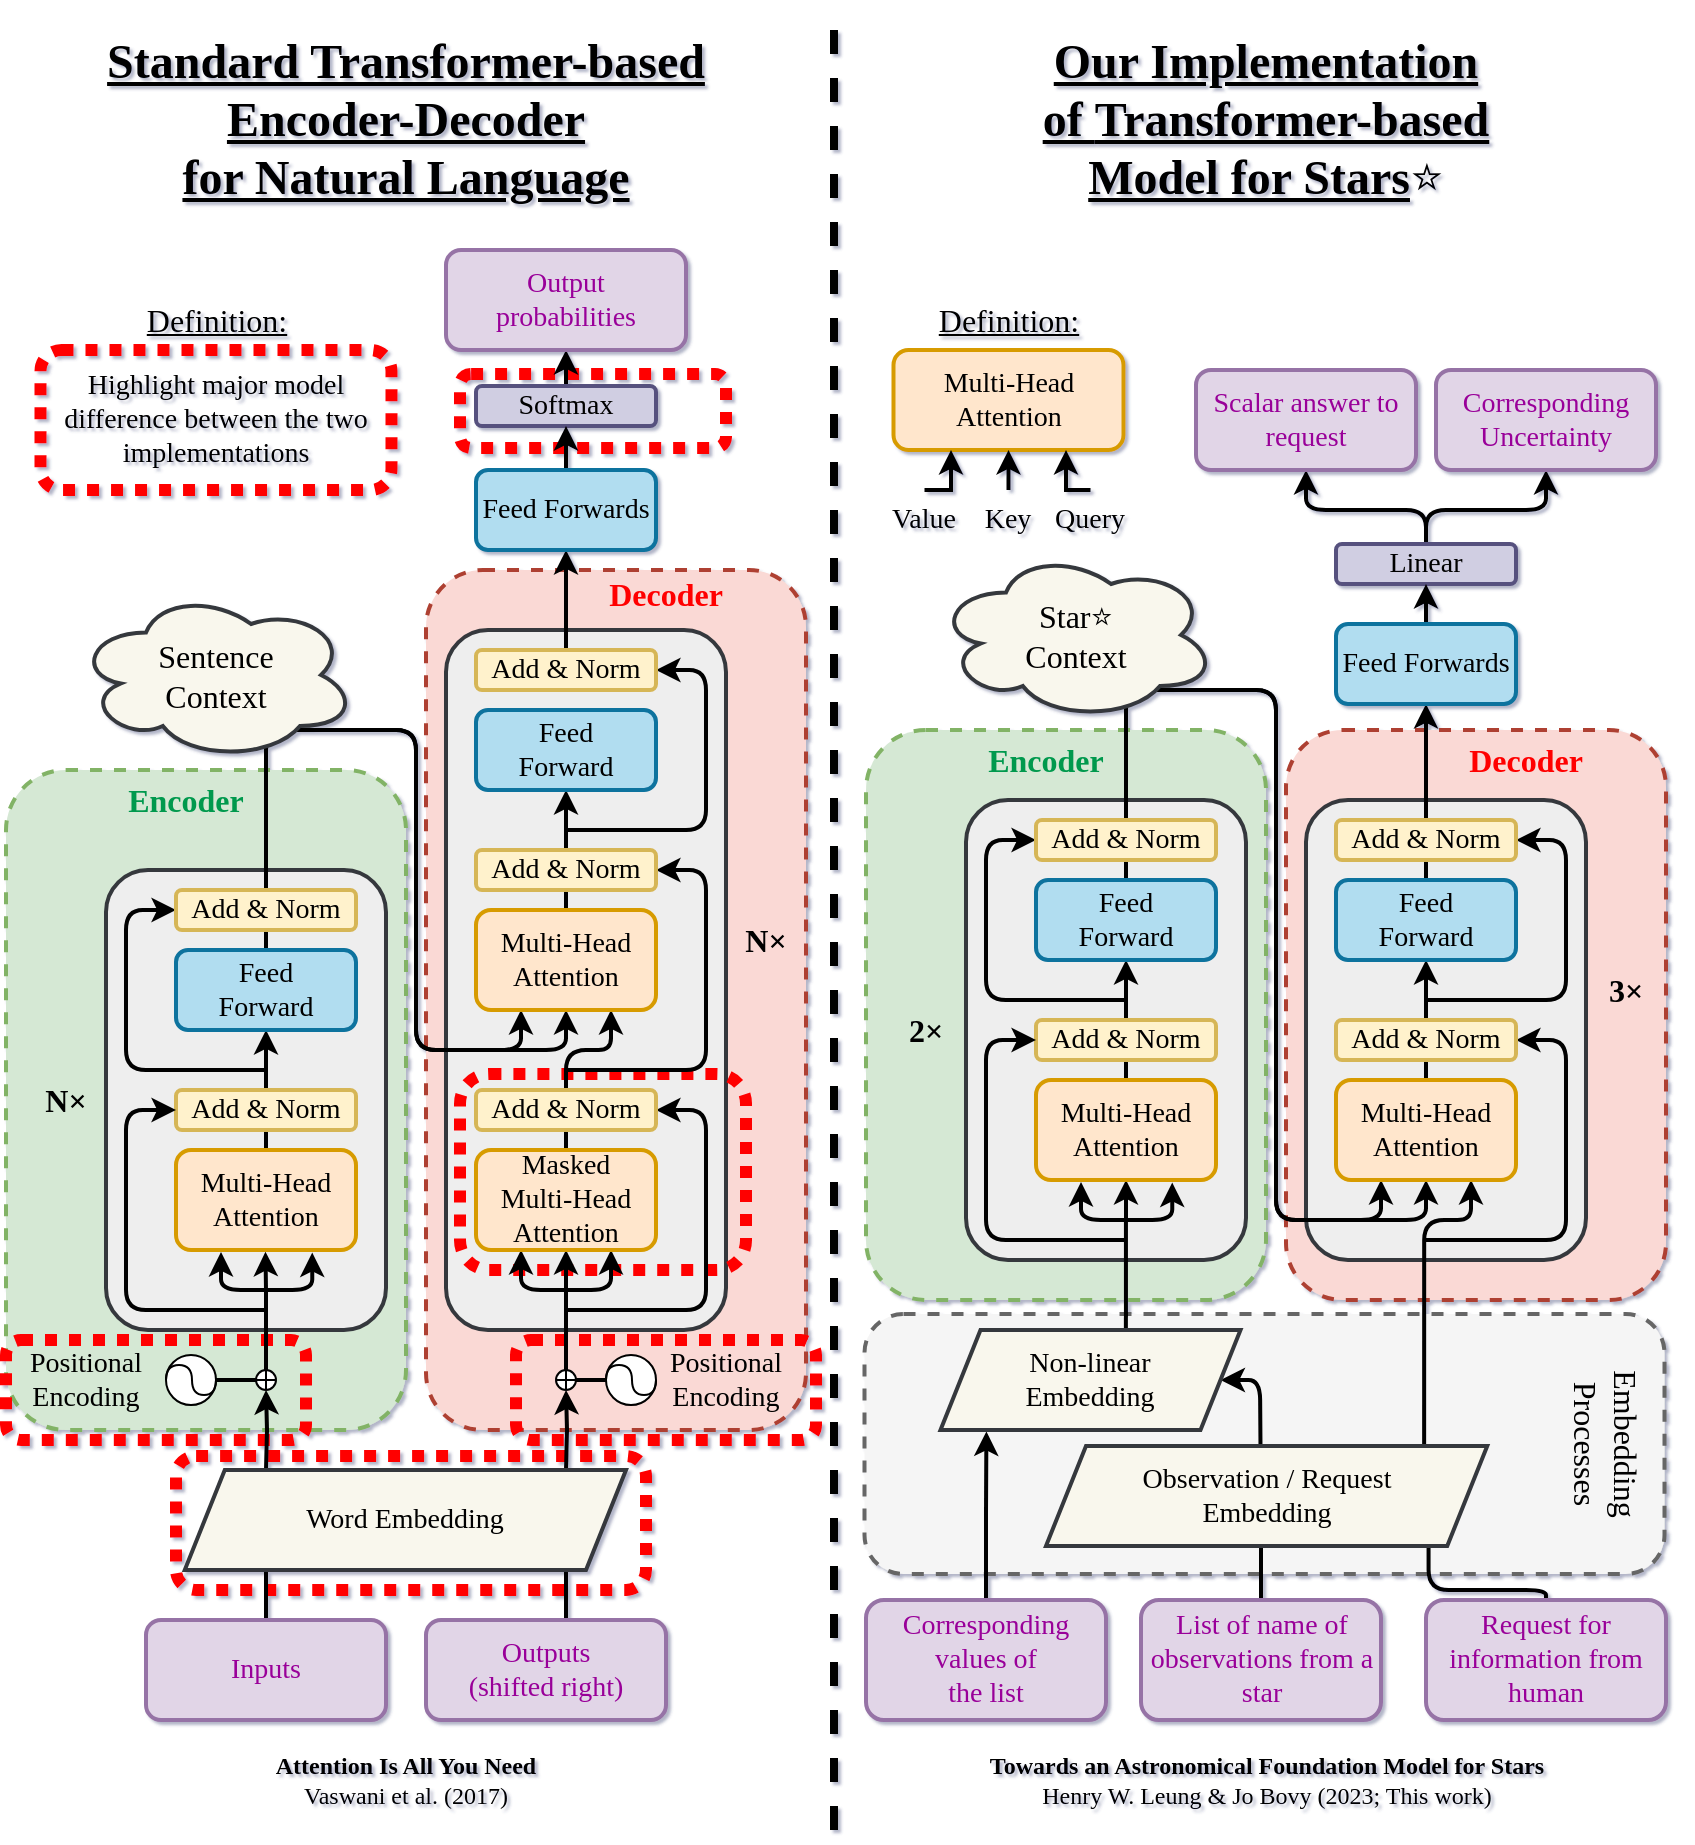 <mxfile version="21.6.6" type="device">
  <diagram name="Page-1" id="mdmDnUNN7zUBK22BMwez">
    <mxGraphModel dx="1709" dy="937" grid="1" gridSize="10" guides="1" tooltips="1" connect="1" arrows="1" fold="1" page="1" pageScale="1" pageWidth="850" pageHeight="1100" math="0" shadow="1">
      <root>
        <mxCell id="0" />
        <mxCell id="1" parent="0" />
        <mxCell id="AR6ehh2gXDxMe-jYQI8W-18" value="" style="rounded=1;whiteSpace=wrap;html=1;fillColor=#f5f5f5;strokeColor=#666666;strokeWidth=2;shadow=0;fontFamily=Comic Sans MS;dashed=1;fontColor=#333333;" parent="1" vertex="1">
          <mxGeometry x="439.25" y="662" width="400" height="130" as="geometry" />
        </mxCell>
        <mxCell id="AR6ehh2gXDxMe-jYQI8W-24" value="" style="rounded=1;whiteSpace=wrap;html=1;fillColor=none;strokeWidth=6;strokeColor=#FF0000;dashed=1;perimeterSpacing=2;dashPattern=1 1;" parent="1" vertex="1">
          <mxGeometry x="95" y="733" width="235" height="67" as="geometry" />
        </mxCell>
        <mxCell id="emGGRLrwtW1_4OUkdVJX-96" value="" style="rounded=1;whiteSpace=wrap;html=1;fillColor=#fad9d5;strokeColor=#ae4132;strokeWidth=2;shadow=0;fontFamily=Comic Sans MS;dashed=1;" parent="1" vertex="1">
          <mxGeometry x="220" y="290" width="190" height="430" as="geometry" />
        </mxCell>
        <mxCell id="AR6ehh2gXDxMe-jYQI8W-4" value="" style="rounded=1;whiteSpace=wrap;html=1;fillColor=none;strokeWidth=6;strokeColor=#FF0000;dashed=1;dashPattern=1 1;" parent="1" vertex="1">
          <mxGeometry x="265" y="675" width="150" height="50" as="geometry" />
        </mxCell>
        <mxCell id="AR6ehh2gXDxMe-jYQI8W-6" value="" style="rounded=1;whiteSpace=wrap;html=1;fillColor=none;strokeWidth=6;strokeColor=#FF0000;dashed=1;dashPattern=1 1;" parent="1" vertex="1">
          <mxGeometry x="237" y="192" width="133" height="37" as="geometry" />
        </mxCell>
        <mxCell id="emGGRLrwtW1_4OUkdVJX-97" value="&lt;font color=&quot;#ff0000&quot; size=&quot;1&quot;&gt;&lt;b style=&quot;font-size: 16px;&quot;&gt;Decoder&lt;/b&gt;&lt;/font&gt;" style="text;html=1;strokeColor=none;fillColor=none;align=center;verticalAlign=middle;whiteSpace=wrap;rounded=0;shadow=0;fontFamily=Comic Sans MS;" parent="1" vertex="1">
          <mxGeometry x="310" y="287" width="60" height="30" as="geometry" />
        </mxCell>
        <mxCell id="emGGRLrwtW1_4OUkdVJX-94" value="" style="rounded=1;whiteSpace=wrap;html=1;strokeWidth=2;fillColor=#d5e8d4;strokeColor=#82b366;shadow=0;fontFamily=Comic Sans MS;dashed=1;" parent="1" vertex="1">
          <mxGeometry x="10" y="390" width="200" height="330" as="geometry" />
        </mxCell>
        <mxCell id="emGGRLrwtW1_4OUkdVJX-1" value="" style="endArrow=none;html=1;rounded=0;strokeWidth=4;dashed=1;shadow=0;fontFamily=Comic Sans MS;" parent="1" edge="1">
          <mxGeometry width="50" height="50" relative="1" as="geometry">
            <mxPoint x="424" y="920" as="sourcePoint" />
            <mxPoint x="424" y="10" as="targetPoint" />
          </mxGeometry>
        </mxCell>
        <mxCell id="AR6ehh2gXDxMe-jYQI8W-3" value="" style="rounded=1;whiteSpace=wrap;html=1;fillColor=none;strokeWidth=6;strokeColor=#FF0000;dashed=1;perimeterSpacing=2;dashPattern=1 1;" parent="1" vertex="1">
          <mxGeometry x="10" y="675" width="150" height="50" as="geometry" />
        </mxCell>
        <mxCell id="emGGRLrwtW1_4OUkdVJX-2" value="&lt;b style=&quot;&quot;&gt;&lt;font style=&quot;font-size: 24px;&quot;&gt;&lt;u&gt;Standard Transformer-based Encoder-Decoder&lt;br&gt;for Natural Language&lt;/u&gt;&lt;br&gt;&lt;/font&gt;&lt;/b&gt;" style="text;html=1;strokeColor=none;fillColor=none;align=center;verticalAlign=middle;whiteSpace=wrap;rounded=0;shadow=0;fontFamily=Comic Sans MS;" parent="1" vertex="1">
          <mxGeometry x="50" y="20" width="320" height="90" as="geometry" />
        </mxCell>
        <mxCell id="emGGRLrwtW1_4OUkdVJX-3" value="&lt;font style=&quot;font-size: 24px;&quot;&gt;&lt;font style=&quot;font-size: 24px;&quot;&gt;&lt;u&gt;&lt;b&gt;Our Implementation of&amp;nbsp;&lt;span style=&quot;border-color: var(--border-color); font-size: 12px;&quot;&gt;&lt;span style=&quot;border-color: var(--border-color);&quot;&gt;&lt;font style=&quot;border-color: var(--border-color); font-size: 24px;&quot;&gt;Transformer-based&lt;br style=&quot;border-color: var(--border-color);&quot;&gt;&lt;/font&gt;&lt;/span&gt;&lt;/span&gt;Model for Stars&lt;/b&gt;&lt;/u&gt;&lt;font style=&quot;&quot; face=&quot;Helvetica&quot;&gt;⭐&lt;/font&gt;&lt;/font&gt;&lt;/font&gt;" style="text;html=1;strokeColor=none;fillColor=none;align=center;verticalAlign=middle;whiteSpace=wrap;rounded=0;shadow=0;fontFamily=Comic Sans MS;" parent="1" vertex="1">
          <mxGeometry x="465" y="5" width="350" height="120" as="geometry" />
        </mxCell>
        <mxCell id="emGGRLrwtW1_4OUkdVJX-6" value="" style="rounded=1;whiteSpace=wrap;html=1;fillColor=#eeeeee;strokeColor=#36393d;strokeWidth=2;shadow=0;fontFamily=Comic Sans MS;" parent="1" vertex="1">
          <mxGeometry x="230" y="320" width="140" height="350" as="geometry" />
        </mxCell>
        <mxCell id="AR6ehh2gXDxMe-jYQI8W-5" value="" style="rounded=1;whiteSpace=wrap;html=1;fillColor=none;strokeWidth=6;strokeColor=#FF0000;dashed=1;dashPattern=1 1;" parent="1" vertex="1">
          <mxGeometry x="237" y="542" width="143" height="98" as="geometry" />
        </mxCell>
        <mxCell id="emGGRLrwtW1_4OUkdVJX-7" value="" style="rounded=1;whiteSpace=wrap;html=1;fillColor=#eeeeee;strokeColor=#36393d;strokeWidth=2;shadow=0;fontFamily=Comic Sans MS;" parent="1" vertex="1">
          <mxGeometry x="60" y="440" width="140" height="230" as="geometry" />
        </mxCell>
        <mxCell id="emGGRLrwtW1_4OUkdVJX-21" style="edgeStyle=orthogonalEdgeStyle;rounded=0;orthogonalLoop=1;jettySize=auto;html=1;exitX=0.5;exitY=0;exitDx=0;exitDy=0;entryX=0.5;entryY=1;entryDx=0;entryDy=0;entryPerimeter=0;strokeWidth=2;shadow=0;fontFamily=Comic Sans MS;" parent="1" target="emGGRLrwtW1_4OUkdVJX-15" edge="1">
          <mxGeometry relative="1" as="geometry">
            <mxPoint x="140" y="740" as="sourcePoint" />
          </mxGeometry>
        </mxCell>
        <mxCell id="emGGRLrwtW1_4OUkdVJX-18" style="edgeStyle=orthogonalEdgeStyle;rounded=0;orthogonalLoop=1;jettySize=auto;html=1;exitX=0.5;exitY=0;exitDx=0;exitDy=0;entryX=0.5;entryY=1;entryDx=0;entryDy=0;entryPerimeter=0;strokeWidth=2;shadow=0;fontFamily=Comic Sans MS;" parent="1" target="emGGRLrwtW1_4OUkdVJX-16" edge="1">
          <mxGeometry relative="1" as="geometry">
            <mxPoint x="290" y="740" as="sourcePoint" />
          </mxGeometry>
        </mxCell>
        <mxCell id="emGGRLrwtW1_4OUkdVJX-14" value="" style="edgeStyle=orthogonalEdgeStyle;rounded=0;orthogonalLoop=1;jettySize=auto;html=1;strokeWidth=2;shadow=0;fontFamily=Comic Sans MS;endArrow=none;endFill=0;" parent="1" edge="1">
          <mxGeometry relative="1" as="geometry">
            <mxPoint x="140" y="820" as="sourcePoint" />
            <mxPoint x="140" y="790" as="targetPoint" />
          </mxGeometry>
        </mxCell>
        <mxCell id="emGGRLrwtW1_4OUkdVJX-13" value="" style="edgeStyle=orthogonalEdgeStyle;rounded=0;orthogonalLoop=1;jettySize=auto;html=1;strokeWidth=2;shadow=0;fontFamily=Comic Sans MS;endArrow=none;endFill=0;" parent="1" edge="1">
          <mxGeometry relative="1" as="geometry">
            <mxPoint x="290" y="820" as="sourcePoint" />
            <mxPoint x="290" y="790" as="targetPoint" />
          </mxGeometry>
        </mxCell>
        <mxCell id="emGGRLrwtW1_4OUkdVJX-53" style="edgeStyle=orthogonalEdgeStyle;rounded=0;orthogonalLoop=1;jettySize=auto;html=1;exitX=0.5;exitY=0;exitDx=0;exitDy=0;exitPerimeter=0;entryX=0.497;entryY=1.018;entryDx=0;entryDy=0;strokeWidth=2;entryPerimeter=0;shadow=0;fontFamily=Comic Sans MS;" parent="1" source="emGGRLrwtW1_4OUkdVJX-15" target="emGGRLrwtW1_4OUkdVJX-41" edge="1">
          <mxGeometry relative="1" as="geometry">
            <Array as="points">
              <mxPoint x="140" y="650" />
              <mxPoint x="140" y="650" />
            </Array>
          </mxGeometry>
        </mxCell>
        <mxCell id="emGGRLrwtW1_4OUkdVJX-15" value="" style="verticalLabelPosition=bottom;verticalAlign=top;html=1;shape=mxgraph.flowchart.summing_function;shadow=0;fontFamily=Comic Sans MS;" parent="1" vertex="1">
          <mxGeometry x="135" y="690" width="10" height="10" as="geometry" />
        </mxCell>
        <mxCell id="emGGRLrwtW1_4OUkdVJX-57" style="edgeStyle=orthogonalEdgeStyle;rounded=0;orthogonalLoop=1;jettySize=auto;html=1;exitX=0.5;exitY=0;exitDx=0;exitDy=0;exitPerimeter=0;entryX=0.5;entryY=1;entryDx=0;entryDy=0;strokeWidth=2;shadow=0;fontFamily=Comic Sans MS;" parent="1" source="emGGRLrwtW1_4OUkdVJX-16" target="emGGRLrwtW1_4OUkdVJX-42" edge="1">
          <mxGeometry relative="1" as="geometry" />
        </mxCell>
        <mxCell id="emGGRLrwtW1_4OUkdVJX-16" value="" style="verticalLabelPosition=bottom;verticalAlign=top;html=1;shape=mxgraph.flowchart.summing_function;shadow=0;fontFamily=Comic Sans MS;" parent="1" vertex="1">
          <mxGeometry x="285" y="690" width="10" height="10" as="geometry" />
        </mxCell>
        <mxCell id="emGGRLrwtW1_4OUkdVJX-37" style="edgeStyle=orthogonalEdgeStyle;rounded=0;orthogonalLoop=1;jettySize=auto;html=1;exitX=1;exitY=0.5;exitDx=0;exitDy=0;entryX=0;entryY=0.5;entryDx=0;entryDy=0;entryPerimeter=0;endArrow=none;endFill=0;strokeWidth=2;shadow=0;fontFamily=Comic Sans MS;" parent="1" source="emGGRLrwtW1_4OUkdVJX-30" target="emGGRLrwtW1_4OUkdVJX-15" edge="1">
          <mxGeometry relative="1" as="geometry" />
        </mxCell>
        <mxCell id="emGGRLrwtW1_4OUkdVJX-30" value="" style="ellipse;whiteSpace=wrap;html=1;aspect=fixed;rotation=0;shadow=0;fontFamily=Comic Sans MS;" parent="1" vertex="1">
          <mxGeometry x="90" y="682.5" width="25" height="25" as="geometry" />
        </mxCell>
        <mxCell id="emGGRLrwtW1_4OUkdVJX-33" style="edgeStyle=orthogonalEdgeStyle;rounded=0;orthogonalLoop=1;jettySize=auto;html=1;exitX=0;exitY=0.5;exitDx=0;exitDy=0;entryX=1;entryY=0.5;entryDx=0;entryDy=0;endArrow=none;endFill=0;curved=1;shadow=0;fontFamily=Comic Sans MS;" parent="1" source="emGGRLrwtW1_4OUkdVJX-30" target="emGGRLrwtW1_4OUkdVJX-30" edge="1">
          <mxGeometry relative="1" as="geometry">
            <Array as="points">
              <mxPoint x="90" y="687.5" />
              <mxPoint x="103" y="687.5" />
              <mxPoint x="103" y="702.5" />
              <mxPoint x="115" y="702.5" />
            </Array>
          </mxGeometry>
        </mxCell>
        <mxCell id="emGGRLrwtW1_4OUkdVJX-38" style="edgeStyle=orthogonalEdgeStyle;rounded=0;orthogonalLoop=1;jettySize=auto;html=1;exitX=0;exitY=0.5;exitDx=0;exitDy=0;entryX=1;entryY=0.5;entryDx=0;entryDy=0;entryPerimeter=0;endArrow=none;endFill=0;shadow=0;fontFamily=Comic Sans MS;strokeWidth=2;" parent="1" source="emGGRLrwtW1_4OUkdVJX-35" target="emGGRLrwtW1_4OUkdVJX-16" edge="1">
          <mxGeometry relative="1" as="geometry" />
        </mxCell>
        <mxCell id="emGGRLrwtW1_4OUkdVJX-35" value="" style="ellipse;whiteSpace=wrap;html=1;aspect=fixed;rotation=0;shadow=0;fontFamily=Comic Sans MS;" parent="1" vertex="1">
          <mxGeometry x="310" y="682.5" width="25" height="25" as="geometry" />
        </mxCell>
        <mxCell id="emGGRLrwtW1_4OUkdVJX-36" style="edgeStyle=orthogonalEdgeStyle;rounded=0;orthogonalLoop=1;jettySize=auto;html=1;exitX=0;exitY=0.5;exitDx=0;exitDy=0;entryX=1;entryY=0.5;entryDx=0;entryDy=0;endArrow=none;endFill=0;curved=1;shadow=0;fontFamily=Comic Sans MS;" parent="1" source="emGGRLrwtW1_4OUkdVJX-35" target="emGGRLrwtW1_4OUkdVJX-35" edge="1">
          <mxGeometry relative="1" as="geometry">
            <Array as="points">
              <mxPoint x="310" y="687.5" />
              <mxPoint x="323" y="687.5" />
              <mxPoint x="323" y="702.5" />
              <mxPoint x="335" y="702.5" />
            </Array>
          </mxGeometry>
        </mxCell>
        <mxCell id="emGGRLrwtW1_4OUkdVJX-39" value="&lt;font style=&quot;font-size: 14px;&quot;&gt;Positional&lt;br&gt;Encoding&lt;br&gt;&lt;/font&gt;" style="text;html=1;strokeColor=none;fillColor=none;align=center;verticalAlign=middle;whiteSpace=wrap;rounded=0;shadow=0;fontFamily=Comic Sans MS;" parent="1" vertex="1">
          <mxGeometry x="20" y="680" width="60" height="30" as="geometry" />
        </mxCell>
        <mxCell id="emGGRLrwtW1_4OUkdVJX-40" value="&lt;font style=&quot;font-size: 14px;&quot;&gt;Positional&lt;br&gt;Encoding&lt;br&gt;&lt;/font&gt;" style="text;html=1;strokeColor=none;fillColor=none;align=center;verticalAlign=middle;whiteSpace=wrap;rounded=0;shadow=0;fontFamily=Comic Sans MS;" parent="1" vertex="1">
          <mxGeometry x="340" y="680" width="60" height="30" as="geometry" />
        </mxCell>
        <mxCell id="emGGRLrwtW1_4OUkdVJX-55" style="edgeStyle=orthogonalEdgeStyle;rounded=0;orthogonalLoop=1;jettySize=auto;html=1;exitX=0.5;exitY=0;exitDx=0;exitDy=0;entryX=0.5;entryY=1;entryDx=0;entryDy=0;strokeWidth=2;shadow=0;fontFamily=Comic Sans MS;" parent="1" source="emGGRLrwtW1_4OUkdVJX-41" target="emGGRLrwtW1_4OUkdVJX-46" edge="1">
          <mxGeometry relative="1" as="geometry" />
        </mxCell>
        <mxCell id="emGGRLrwtW1_4OUkdVJX-73" style="edgeStyle=elbowEdgeStyle;rounded=1;orthogonalLoop=1;jettySize=auto;html=1;exitX=0.25;exitY=1;exitDx=0;exitDy=0;elbow=vertical;entryX=0.25;entryY=1.02;entryDx=0;entryDy=0;strokeWidth=2;entryPerimeter=0;shadow=0;fontFamily=Comic Sans MS;" parent="1" target="emGGRLrwtW1_4OUkdVJX-41" edge="1">
          <mxGeometry relative="1" as="geometry">
            <mxPoint x="140" y="650" as="sourcePoint" />
            <Array as="points">
              <mxPoint x="130" y="650" />
            </Array>
          </mxGeometry>
        </mxCell>
        <mxCell id="emGGRLrwtW1_4OUkdVJX-41" value="&lt;font style=&quot;font-size: 14px;&quot;&gt;Multi-Head&lt;br&gt;Attention&lt;/font&gt;" style="rounded=1;whiteSpace=wrap;html=1;fillColor=#ffe6cc;strokeColor=#d79b00;strokeWidth=2;shadow=0;fontFamily=Comic Sans MS;" parent="1" vertex="1">
          <mxGeometry x="95" y="580" width="90" height="50" as="geometry" />
        </mxCell>
        <mxCell id="emGGRLrwtW1_4OUkdVJX-59" style="edgeStyle=orthogonalEdgeStyle;rounded=1;orthogonalLoop=1;jettySize=auto;html=1;exitX=0.5;exitY=0;exitDx=0;exitDy=0;entryX=0.75;entryY=1;entryDx=0;entryDy=0;strokeWidth=2;shadow=0;fontFamily=Comic Sans MS;" parent="1" source="emGGRLrwtW1_4OUkdVJX-42" target="emGGRLrwtW1_4OUkdVJX-48" edge="1">
          <mxGeometry relative="1" as="geometry">
            <Array as="points">
              <mxPoint x="290" y="530" />
              <mxPoint x="313" y="530" />
            </Array>
          </mxGeometry>
        </mxCell>
        <mxCell id="emGGRLrwtW1_4OUkdVJX-80" style="edgeStyle=elbowEdgeStyle;rounded=1;orthogonalLoop=1;jettySize=auto;html=1;exitX=0.75;exitY=1;exitDx=0;exitDy=0;elbow=vertical;strokeWidth=2;entryX=0.75;entryY=1;entryDx=0;entryDy=0;shadow=0;fontFamily=Comic Sans MS;" parent="1" target="emGGRLrwtW1_4OUkdVJX-42" edge="1">
          <mxGeometry relative="1" as="geometry">
            <mxPoint x="290" y="650" as="sourcePoint" />
            <Array as="points">
              <mxPoint x="300" y="650" />
            </Array>
          </mxGeometry>
        </mxCell>
        <mxCell id="emGGRLrwtW1_4OUkdVJX-81" style="edgeStyle=elbowEdgeStyle;rounded=1;orthogonalLoop=1;jettySize=auto;html=1;exitX=0.25;exitY=1;exitDx=0;exitDy=0;elbow=vertical;entryX=0.25;entryY=1;entryDx=0;entryDy=0;strokeWidth=2;shadow=0;fontFamily=Comic Sans MS;" parent="1" target="emGGRLrwtW1_4OUkdVJX-42" edge="1">
          <mxGeometry relative="1" as="geometry">
            <mxPoint x="290" y="650" as="sourcePoint" />
            <Array as="points">
              <mxPoint x="280" y="650" />
            </Array>
          </mxGeometry>
        </mxCell>
        <mxCell id="emGGRLrwtW1_4OUkdVJX-42" value="&lt;font style=&quot;font-size: 14px;&quot;&gt;Masked&lt;br&gt;Multi-Head&lt;br&gt;Attention&lt;/font&gt;" style="rounded=1;whiteSpace=wrap;html=1;fillColor=#ffe6cc;strokeColor=#d79b00;strokeWidth=2;shadow=0;fontFamily=Comic Sans MS;" parent="1" vertex="1">
          <mxGeometry x="245" y="580" width="90" height="50" as="geometry" />
        </mxCell>
        <mxCell id="emGGRLrwtW1_4OUkdVJX-43" value="&lt;font style=&quot;font-size: 14px;&quot;&gt;Add &amp;amp; Norm&lt;/font&gt;" style="rounded=1;whiteSpace=wrap;html=1;fillColor=#fff2cc;strokeColor=#d6b656;strokeWidth=2;shadow=0;fontFamily=Comic Sans MS;" parent="1" vertex="1">
          <mxGeometry x="95" y="550" width="90" height="20" as="geometry" />
        </mxCell>
        <mxCell id="emGGRLrwtW1_4OUkdVJX-82" style="edgeStyle=elbowEdgeStyle;rounded=1;orthogonalLoop=1;jettySize=auto;html=1;exitX=1;exitY=0.5;exitDx=0;exitDy=0;strokeWidth=2;entryX=1;entryY=0.5;entryDx=0;entryDy=0;shadow=0;fontFamily=Comic Sans MS;" parent="1" target="emGGRLrwtW1_4OUkdVJX-44" edge="1">
          <mxGeometry relative="1" as="geometry">
            <mxPoint x="290" y="660" as="sourcePoint" />
            <Array as="points">
              <mxPoint x="360" y="610" />
            </Array>
          </mxGeometry>
        </mxCell>
        <mxCell id="emGGRLrwtW1_4OUkdVJX-44" value="&lt;font style=&quot;font-size: 14px;&quot;&gt;Add &amp;amp; Norm&lt;/font&gt;" style="rounded=1;whiteSpace=wrap;html=1;fillColor=#fff2cc;strokeColor=#d6b656;strokeWidth=2;shadow=0;fontFamily=Comic Sans MS;" parent="1" vertex="1">
          <mxGeometry x="245" y="550" width="90" height="20" as="geometry" />
        </mxCell>
        <mxCell id="emGGRLrwtW1_4OUkdVJX-63" style="edgeStyle=orthogonalEdgeStyle;rounded=1;orthogonalLoop=1;jettySize=auto;html=1;exitX=0.5;exitY=0;exitDx=0;exitDy=0;entryX=0.25;entryY=1;entryDx=0;entryDy=0;strokeWidth=2;shadow=0;fontFamily=Comic Sans MS;" parent="1" source="emGGRLrwtW1_4OUkdVJX-46" target="emGGRLrwtW1_4OUkdVJX-48" edge="1">
          <mxGeometry relative="1" as="geometry">
            <Array as="points">
              <mxPoint x="140" y="370" />
              <mxPoint x="215" y="370" />
              <mxPoint x="215" y="530" />
              <mxPoint x="267" y="530" />
            </Array>
          </mxGeometry>
        </mxCell>
        <mxCell id="emGGRLrwtW1_4OUkdVJX-64" style="edgeStyle=orthogonalEdgeStyle;rounded=1;orthogonalLoop=1;jettySize=auto;html=1;exitX=0.5;exitY=0;exitDx=0;exitDy=0;entryX=0.5;entryY=1;entryDx=0;entryDy=0;strokeWidth=2;shadow=0;fontFamily=Comic Sans MS;" parent="1" source="emGGRLrwtW1_4OUkdVJX-46" target="emGGRLrwtW1_4OUkdVJX-48" edge="1">
          <mxGeometry relative="1" as="geometry">
            <Array as="points">
              <mxPoint x="140" y="370" />
              <mxPoint x="215" y="370" />
              <mxPoint x="215" y="530" />
              <mxPoint x="290" y="530" />
            </Array>
          </mxGeometry>
        </mxCell>
        <mxCell id="emGGRLrwtW1_4OUkdVJX-46" value="&lt;font style=&quot;font-size: 14px;&quot;&gt;Feed &lt;br&gt;Forward&lt;/font&gt;" style="rounded=1;whiteSpace=wrap;html=1;fillColor=#b1ddf0;strokeColor=#10739e;strokeWidth=2;shadow=0;fontFamily=Comic Sans MS;" parent="1" vertex="1">
          <mxGeometry x="95" y="480" width="90" height="40" as="geometry" />
        </mxCell>
        <mxCell id="emGGRLrwtW1_4OUkdVJX-66" style="edgeStyle=orthogonalEdgeStyle;rounded=1;orthogonalLoop=1;jettySize=auto;html=1;exitX=0;exitY=0.5;exitDx=0;exitDy=0;strokeWidth=2;entryX=0;entryY=0.5;entryDx=0;entryDy=0;shadow=0;fontFamily=Comic Sans MS;" parent="1" target="emGGRLrwtW1_4OUkdVJX-47" edge="1">
          <mxGeometry relative="1" as="geometry">
            <mxPoint x="140" y="540" as="sourcePoint" />
            <Array as="points">
              <mxPoint x="70" y="540" />
              <mxPoint x="70" y="460" />
            </Array>
          </mxGeometry>
        </mxCell>
        <mxCell id="emGGRLrwtW1_4OUkdVJX-47" value="&lt;font style=&quot;font-size: 14px;&quot;&gt;Add &amp;amp; Norm&lt;/font&gt;" style="rounded=1;whiteSpace=wrap;html=1;fillColor=#fff2cc;strokeColor=#d6b656;strokeWidth=2;shadow=0;fontFamily=Comic Sans MS;" parent="1" vertex="1">
          <mxGeometry x="95" y="450" width="90" height="20" as="geometry" />
        </mxCell>
        <mxCell id="emGGRLrwtW1_4OUkdVJX-84" style="edgeStyle=orthogonalEdgeStyle;rounded=0;orthogonalLoop=1;jettySize=auto;html=1;exitX=0.5;exitY=0;exitDx=0;exitDy=0;entryX=0.5;entryY=1;entryDx=0;entryDy=0;strokeWidth=2;shadow=0;fontFamily=Comic Sans MS;" parent="1" source="emGGRLrwtW1_4OUkdVJX-48" target="emGGRLrwtW1_4OUkdVJX-76" edge="1">
          <mxGeometry relative="1" as="geometry" />
        </mxCell>
        <mxCell id="emGGRLrwtW1_4OUkdVJX-48" value="&lt;font style=&quot;font-size: 14px;&quot;&gt;Multi-Head&lt;br&gt;Attention&lt;/font&gt;" style="rounded=1;whiteSpace=wrap;html=1;fillColor=#ffe6cc;strokeColor=#d79b00;strokeWidth=2;shadow=0;fontFamily=Comic Sans MS;" parent="1" vertex="1">
          <mxGeometry x="245" y="460" width="90" height="50" as="geometry" />
        </mxCell>
        <mxCell id="emGGRLrwtW1_4OUkdVJX-83" style="edgeStyle=elbowEdgeStyle;rounded=1;orthogonalLoop=1;jettySize=auto;html=1;exitX=1;exitY=0.5;exitDx=0;exitDy=0;entryX=1;entryY=0.5;entryDx=0;entryDy=0;strokeWidth=2;shadow=0;fontFamily=Comic Sans MS;" parent="1" target="emGGRLrwtW1_4OUkdVJX-49" edge="1">
          <mxGeometry relative="1" as="geometry">
            <mxPoint x="290" y="540" as="sourcePoint" />
            <Array as="points">
              <mxPoint x="360" y="490" />
            </Array>
          </mxGeometry>
        </mxCell>
        <mxCell id="emGGRLrwtW1_4OUkdVJX-49" value="&lt;font style=&quot;font-size: 14px;&quot;&gt;Add &amp;amp; Norm&lt;/font&gt;" style="rounded=1;whiteSpace=wrap;html=1;fillColor=#fff2cc;strokeColor=#d6b656;strokeWidth=2;shadow=0;fontFamily=Comic Sans MS;" parent="1" vertex="1">
          <mxGeometry x="245" y="430" width="90" height="20" as="geometry" />
        </mxCell>
        <mxCell id="emGGRLrwtW1_4OUkdVJX-56" value="" style="endArrow=classic;html=1;rounded=1;entryX=0;entryY=0.5;entryDx=0;entryDy=0;strokeWidth=2;shadow=0;edgeStyle=orthogonalEdgeStyle;jumpStyle=none;fontFamily=Comic Sans MS;" parent="1" target="emGGRLrwtW1_4OUkdVJX-43" edge="1">
          <mxGeometry width="50" height="50" relative="1" as="geometry">
            <mxPoint x="140" y="660" as="sourcePoint" />
            <mxPoint x="270" y="580" as="targetPoint" />
            <Array as="points">
              <mxPoint x="70" y="660" />
              <mxPoint x="70" y="560" />
            </Array>
          </mxGeometry>
        </mxCell>
        <mxCell id="emGGRLrwtW1_4OUkdVJX-60" value="&lt;font style=&quot;font-size: 14px;&quot;&gt;Multi-Head&lt;br&gt;Attention&lt;/font&gt;" style="rounded=1;whiteSpace=wrap;html=1;fillColor=#ffe6cc;strokeColor=#d79b00;strokeWidth=2;shadow=0;fontFamily=Comic Sans MS;" parent="1" vertex="1">
          <mxGeometry x="453.75" y="180" width="115" height="50" as="geometry" />
        </mxCell>
        <mxCell id="emGGRLrwtW1_4OUkdVJX-62" value="&lt;u&gt;&lt;font style=&quot;font-size: 16px;&quot;&gt;Definition:&lt;/font&gt;&lt;/u&gt;" style="text;html=1;strokeColor=none;fillColor=none;align=center;verticalAlign=middle;whiteSpace=wrap;rounded=0;shadow=0;fontFamily=Comic Sans MS;" parent="1" vertex="1">
          <mxGeometry x="435" y="150" width="152.5" height="30" as="geometry" />
        </mxCell>
        <mxCell id="emGGRLrwtW1_4OUkdVJX-72" style="edgeStyle=elbowEdgeStyle;rounded=1;orthogonalLoop=1;jettySize=auto;html=1;exitX=0.75;exitY=1;exitDx=0;exitDy=0;elbow=vertical;strokeWidth=2;entryX=0.757;entryY=1.026;entryDx=0;entryDy=0;entryPerimeter=0;shadow=0;fontFamily=Comic Sans MS;" parent="1" target="emGGRLrwtW1_4OUkdVJX-41" edge="1">
          <mxGeometry relative="1" as="geometry">
            <mxPoint x="163" y="630" as="targetPoint" />
            <mxPoint x="140" y="650" as="sourcePoint" />
            <Array as="points">
              <mxPoint x="150" y="650" />
            </Array>
          </mxGeometry>
        </mxCell>
        <mxCell id="emGGRLrwtW1_4OUkdVJX-74" value="&lt;font style=&quot;&quot;&gt;&lt;b style=&quot;&quot;&gt;&lt;font style=&quot;font-size: 16px;&quot;&gt;N×&lt;/font&gt;&lt;/b&gt;&lt;br&gt;&lt;/font&gt;" style="text;html=1;strokeColor=none;fillColor=none;align=center;verticalAlign=middle;whiteSpace=wrap;rounded=0;shadow=0;fontFamily=Comic Sans MS;" parent="1" vertex="1">
          <mxGeometry x="10" y="540" width="60" height="30" as="geometry" />
        </mxCell>
        <mxCell id="emGGRLrwtW1_4OUkdVJX-75" value="&lt;font style=&quot;&quot;&gt;&lt;b style=&quot;&quot;&gt;&lt;font style=&quot;font-size: 16px;&quot;&gt;N×&lt;/font&gt;&lt;/b&gt;&lt;br&gt;&lt;/font&gt;" style="text;html=1;strokeColor=none;fillColor=none;align=center;verticalAlign=middle;whiteSpace=wrap;rounded=0;shadow=0;fontFamily=Comic Sans MS;" parent="1" vertex="1">
          <mxGeometry x="360" y="460" width="60" height="30" as="geometry" />
        </mxCell>
        <mxCell id="emGGRLrwtW1_4OUkdVJX-76" value="&lt;font style=&quot;font-size: 14px;&quot;&gt;Feed &lt;br&gt;Forward&lt;/font&gt;" style="rounded=1;whiteSpace=wrap;html=1;fillColor=#b1ddf0;strokeColor=#10739e;strokeWidth=2;shadow=0;fontFamily=Comic Sans MS;" parent="1" vertex="1">
          <mxGeometry x="245" y="360" width="90" height="40" as="geometry" />
        </mxCell>
        <mxCell id="emGGRLrwtW1_4OUkdVJX-85" style="edgeStyle=elbowEdgeStyle;rounded=1;orthogonalLoop=1;jettySize=auto;html=1;strokeWidth=2;entryX=1;entryY=0.5;entryDx=0;entryDy=0;shadow=0;fontFamily=Comic Sans MS;" parent="1" target="emGGRLrwtW1_4OUkdVJX-77" edge="1">
          <mxGeometry relative="1" as="geometry">
            <mxPoint x="290" y="420" as="sourcePoint" />
            <Array as="points">
              <mxPoint x="360" y="380" />
              <mxPoint x="350" y="390" />
            </Array>
          </mxGeometry>
        </mxCell>
        <mxCell id="AR6ehh2gXDxMe-jYQI8W-11" value="" style="edgeStyle=orthogonalEdgeStyle;rounded=0;orthogonalLoop=1;jettySize=auto;html=1;strokeWidth=2;" parent="1" source="emGGRLrwtW1_4OUkdVJX-77" target="AR6ehh2gXDxMe-jYQI8W-10" edge="1">
          <mxGeometry relative="1" as="geometry" />
        </mxCell>
        <mxCell id="emGGRLrwtW1_4OUkdVJX-77" value="&lt;font style=&quot;font-size: 14px;&quot;&gt;Add &amp;amp; Norm&lt;/font&gt;" style="rounded=1;whiteSpace=wrap;html=1;fillColor=#fff2cc;strokeColor=#d6b656;strokeWidth=2;shadow=0;fontFamily=Comic Sans MS;" parent="1" vertex="1">
          <mxGeometry x="245" y="330" width="90" height="20" as="geometry" />
        </mxCell>
        <mxCell id="emGGRLrwtW1_4OUkdVJX-93" style="edgeStyle=orthogonalEdgeStyle;rounded=0;orthogonalLoop=1;jettySize=auto;html=1;exitX=0.5;exitY=0;exitDx=0;exitDy=0;entryX=0.5;entryY=1;entryDx=0;entryDy=0;strokeWidth=2;shadow=0;fontFamily=Comic Sans MS;" parent="1" source="emGGRLrwtW1_4OUkdVJX-87" edge="1">
          <mxGeometry relative="1" as="geometry">
            <mxPoint x="290" y="180" as="targetPoint" />
          </mxGeometry>
        </mxCell>
        <mxCell id="emGGRLrwtW1_4OUkdVJX-87" value="&lt;font style=&quot;font-size: 14px;&quot;&gt;Softmax&lt;/font&gt;" style="rounded=1;whiteSpace=wrap;html=1;fillColor=#d0cee2;strokeColor=#56517e;strokeWidth=2;shadow=0;fontFamily=Comic Sans MS;" parent="1" vertex="1">
          <mxGeometry x="245" y="198" width="90" height="20" as="geometry" />
        </mxCell>
        <mxCell id="emGGRLrwtW1_4OUkdVJX-95" value="&lt;font color=&quot;#00994d&quot; size=&quot;1&quot;&gt;&lt;b style=&quot;font-size: 16px;&quot;&gt;Encoder&lt;/b&gt;&lt;/font&gt;" style="text;html=1;strokeColor=none;fillColor=none;align=center;verticalAlign=middle;whiteSpace=wrap;rounded=0;shadow=0;fontFamily=Comic Sans MS;" parent="1" vertex="1">
          <mxGeometry x="70" y="390" width="60" height="30" as="geometry" />
        </mxCell>
        <mxCell id="emGGRLrwtW1_4OUkdVJX-98" value="" style="rounded=1;whiteSpace=wrap;html=1;fillColor=#fad9d5;strokeColor=#ae4132;strokeWidth=2;shadow=0;fontFamily=Comic Sans MS;dashed=1;" parent="1" vertex="1">
          <mxGeometry x="650" y="370" width="190" height="285" as="geometry" />
        </mxCell>
        <mxCell id="emGGRLrwtW1_4OUkdVJX-99" value="&lt;font color=&quot;#ff0000&quot; size=&quot;1&quot;&gt;&lt;b style=&quot;font-size: 16px;&quot;&gt;Decoder&lt;/b&gt;&lt;/font&gt;" style="text;html=1;strokeColor=none;fillColor=none;align=center;verticalAlign=middle;whiteSpace=wrap;rounded=0;shadow=0;fontFamily=Comic Sans MS;" parent="1" vertex="1">
          <mxGeometry x="740" y="370" width="60" height="30" as="geometry" />
        </mxCell>
        <mxCell id="emGGRLrwtW1_4OUkdVJX-100" value="" style="rounded=1;whiteSpace=wrap;html=1;fillColor=#d5e8d4;strokeColor=#82b366;strokeWidth=2;shadow=0;fontFamily=Comic Sans MS;dashed=1;" parent="1" vertex="1">
          <mxGeometry x="440" y="370" width="200" height="285" as="geometry" />
        </mxCell>
        <mxCell id="emGGRLrwtW1_4OUkdVJX-101" value="" style="rounded=1;whiteSpace=wrap;html=1;fillColor=#eeeeee;strokeColor=#36393d;strokeWidth=2;shadow=0;fontFamily=Comic Sans MS;" parent="1" vertex="1">
          <mxGeometry x="660" y="405" width="140" height="230" as="geometry" />
        </mxCell>
        <mxCell id="emGGRLrwtW1_4OUkdVJX-102" value="" style="rounded=1;whiteSpace=wrap;html=1;fillColor=#eeeeee;strokeColor=#36393d;strokeWidth=2;shadow=0;fontFamily=Comic Sans MS;" parent="1" vertex="1">
          <mxGeometry x="490" y="405" width="140" height="230" as="geometry" />
        </mxCell>
        <mxCell id="emGGRLrwtW1_4OUkdVJX-123" style="edgeStyle=orthogonalEdgeStyle;rounded=0;orthogonalLoop=1;jettySize=auto;html=1;exitX=0.5;exitY=0;exitDx=0;exitDy=0;entryX=0.5;entryY=1;entryDx=0;entryDy=0;strokeWidth=2;shadow=0;fontFamily=Comic Sans MS;" parent="1" source="emGGRLrwtW1_4OUkdVJX-125" target="emGGRLrwtW1_4OUkdVJX-135" edge="1">
          <mxGeometry relative="1" as="geometry" />
        </mxCell>
        <mxCell id="emGGRLrwtW1_4OUkdVJX-124" style="edgeStyle=elbowEdgeStyle;rounded=1;orthogonalLoop=1;jettySize=auto;html=1;exitX=0.25;exitY=1;exitDx=0;exitDy=0;elbow=vertical;entryX=0.25;entryY=1.02;entryDx=0;entryDy=0;strokeWidth=2;entryPerimeter=0;shadow=0;fontFamily=Comic Sans MS;" parent="1" target="emGGRLrwtW1_4OUkdVJX-125" edge="1">
          <mxGeometry relative="1" as="geometry">
            <mxPoint x="570" y="615" as="sourcePoint" />
            <Array as="points">
              <mxPoint x="560" y="615" />
            </Array>
          </mxGeometry>
        </mxCell>
        <mxCell id="AR6ehh2gXDxMe-jYQI8W-23" style="edgeStyle=orthogonalEdgeStyle;rounded=0;orthogonalLoop=1;jettySize=auto;html=1;exitX=0.618;exitY=-0.019;exitDx=0;exitDy=0;entryX=0.5;entryY=1;entryDx=0;entryDy=0;strokeWidth=2;exitPerimeter=0;" parent="1" source="iJdwoECjG4qIQXeY6DNX-10" target="emGGRLrwtW1_4OUkdVJX-125" edge="1">
          <mxGeometry relative="1" as="geometry" />
        </mxCell>
        <mxCell id="emGGRLrwtW1_4OUkdVJX-125" value="&lt;font style=&quot;font-size: 14px;&quot;&gt;Multi-Head&lt;br&gt;Attention&lt;/font&gt;" style="rounded=1;whiteSpace=wrap;html=1;fillColor=#ffe6cc;strokeColor=#d79b00;strokeWidth=2;shadow=0;fontFamily=Comic Sans MS;" parent="1" vertex="1">
          <mxGeometry x="525" y="545" width="90" height="50" as="geometry" />
        </mxCell>
        <mxCell id="emGGRLrwtW1_4OUkdVJX-126" style="edgeStyle=orthogonalEdgeStyle;rounded=1;orthogonalLoop=1;jettySize=auto;html=1;exitX=0.857;exitY=0;exitDx=0;exitDy=0;entryX=0.75;entryY=1;entryDx=0;entryDy=0;strokeWidth=2;shadow=0;fontFamily=Comic Sans MS;exitPerimeter=0;" parent="1" source="iJdwoECjG4qIQXeY6DNX-9" target="emGGRLrwtW1_4OUkdVJX-139" edge="1">
          <mxGeometry relative="1" as="geometry">
            <Array as="points">
              <mxPoint x="719" y="615" />
              <mxPoint x="743" y="615" />
            </Array>
            <mxPoint x="719.75" y="720" as="sourcePoint" />
          </mxGeometry>
        </mxCell>
        <mxCell id="emGGRLrwtW1_4OUkdVJX-130" value="&lt;font style=&quot;font-size: 14px;&quot;&gt;Add &amp;amp; Norm&lt;/font&gt;" style="rounded=1;whiteSpace=wrap;html=1;fillColor=#fff2cc;strokeColor=#d6b656;strokeWidth=2;shadow=0;fontFamily=Comic Sans MS;" parent="1" vertex="1">
          <mxGeometry x="525" y="515" width="90" height="20" as="geometry" />
        </mxCell>
        <mxCell id="emGGRLrwtW1_4OUkdVJX-133" style="edgeStyle=orthogonalEdgeStyle;rounded=1;orthogonalLoop=1;jettySize=auto;html=1;exitX=0.5;exitY=0;exitDx=0;exitDy=0;entryX=0.25;entryY=1;entryDx=0;entryDy=0;strokeWidth=2;shadow=0;fontFamily=Comic Sans MS;" parent="1" target="emGGRLrwtW1_4OUkdVJX-139" edge="1">
          <mxGeometry relative="1" as="geometry">
            <Array as="points">
              <mxPoint x="570" y="350" />
              <mxPoint x="645" y="350" />
              <mxPoint x="645" y="615" />
              <mxPoint x="698" y="615" />
            </Array>
            <mxPoint x="570" y="345" as="sourcePoint" />
          </mxGeometry>
        </mxCell>
        <mxCell id="emGGRLrwtW1_4OUkdVJX-134" style="edgeStyle=orthogonalEdgeStyle;rounded=1;orthogonalLoop=1;jettySize=auto;html=1;exitX=0.5;exitY=0;exitDx=0;exitDy=0;entryX=0.5;entryY=1;entryDx=0;entryDy=0;strokeWidth=2;shadow=0;fontFamily=Comic Sans MS;" parent="1" source="emGGRLrwtW1_4OUkdVJX-135" target="emGGRLrwtW1_4OUkdVJX-139" edge="1">
          <mxGeometry relative="1" as="geometry">
            <Array as="points">
              <mxPoint x="570" y="350" />
              <mxPoint x="645" y="350" />
              <mxPoint x="645" y="615" />
              <mxPoint x="720" y="615" />
            </Array>
            <mxPoint x="570" y="345" as="sourcePoint" />
          </mxGeometry>
        </mxCell>
        <mxCell id="emGGRLrwtW1_4OUkdVJX-135" value="&lt;font style=&quot;font-size: 14px;&quot;&gt;Feed &lt;br&gt;Forward&lt;/font&gt;" style="rounded=1;whiteSpace=wrap;html=1;fillColor=#b1ddf0;strokeColor=#10739e;strokeWidth=2;shadow=0;fontFamily=Comic Sans MS;" parent="1" vertex="1">
          <mxGeometry x="525" y="445" width="90" height="40" as="geometry" />
        </mxCell>
        <mxCell id="emGGRLrwtW1_4OUkdVJX-136" style="edgeStyle=orthogonalEdgeStyle;rounded=1;orthogonalLoop=1;jettySize=auto;html=1;exitX=0;exitY=0.5;exitDx=0;exitDy=0;strokeWidth=2;entryX=0;entryY=0.5;entryDx=0;entryDy=0;shadow=0;fontFamily=Comic Sans MS;" parent="1" target="emGGRLrwtW1_4OUkdVJX-137" edge="1">
          <mxGeometry relative="1" as="geometry">
            <mxPoint x="570" y="505" as="sourcePoint" />
            <Array as="points">
              <mxPoint x="500" y="505" />
              <mxPoint x="500" y="425" />
            </Array>
          </mxGeometry>
        </mxCell>
        <mxCell id="emGGRLrwtW1_4OUkdVJX-137" value="&lt;font style=&quot;font-size: 14px;&quot;&gt;Add &amp;amp; Norm&lt;/font&gt;" style="rounded=1;whiteSpace=wrap;html=1;fillColor=#fff2cc;strokeColor=#d6b656;strokeWidth=2;shadow=0;fontFamily=Comic Sans MS;" parent="1" vertex="1">
          <mxGeometry x="525" y="415" width="90" height="20" as="geometry" />
        </mxCell>
        <mxCell id="emGGRLrwtW1_4OUkdVJX-138" style="edgeStyle=orthogonalEdgeStyle;rounded=0;orthogonalLoop=1;jettySize=auto;html=1;exitX=0.5;exitY=0;exitDx=0;exitDy=0;entryX=0.5;entryY=1;entryDx=0;entryDy=0;strokeWidth=2;shadow=0;fontFamily=Comic Sans MS;" parent="1" source="emGGRLrwtW1_4OUkdVJX-139" target="emGGRLrwtW1_4OUkdVJX-146" edge="1">
          <mxGeometry relative="1" as="geometry" />
        </mxCell>
        <mxCell id="emGGRLrwtW1_4OUkdVJX-139" value="&lt;font style=&quot;font-size: 14px;&quot;&gt;Multi-Head&lt;br&gt;Attention&lt;/font&gt;" style="rounded=1;whiteSpace=wrap;html=1;fillColor=#ffe6cc;strokeColor=#d79b00;strokeWidth=2;shadow=0;fontFamily=Comic Sans MS;" parent="1" vertex="1">
          <mxGeometry x="675" y="545" width="90" height="50" as="geometry" />
        </mxCell>
        <mxCell id="emGGRLrwtW1_4OUkdVJX-140" style="edgeStyle=elbowEdgeStyle;rounded=1;orthogonalLoop=1;jettySize=auto;html=1;exitX=1;exitY=0.5;exitDx=0;exitDy=0;entryX=1;entryY=0.5;entryDx=0;entryDy=0;strokeWidth=2;shadow=0;fontFamily=Comic Sans MS;" parent="1" target="emGGRLrwtW1_4OUkdVJX-141" edge="1">
          <mxGeometry relative="1" as="geometry">
            <mxPoint x="720" y="625" as="sourcePoint" />
            <Array as="points">
              <mxPoint x="790" y="580" />
            </Array>
          </mxGeometry>
        </mxCell>
        <mxCell id="emGGRLrwtW1_4OUkdVJX-141" value="&lt;font style=&quot;font-size: 14px;&quot;&gt;Add &amp;amp; Norm&lt;/font&gt;" style="rounded=1;whiteSpace=wrap;html=1;fillColor=#fff2cc;strokeColor=#d6b656;strokeWidth=2;shadow=0;fontFamily=Comic Sans MS;" parent="1" vertex="1">
          <mxGeometry x="675" y="515" width="90" height="20" as="geometry" />
        </mxCell>
        <mxCell id="emGGRLrwtW1_4OUkdVJX-142" value="" style="endArrow=classic;html=1;rounded=1;entryX=0;entryY=0.5;entryDx=0;entryDy=0;strokeWidth=2;shadow=0;edgeStyle=orthogonalEdgeStyle;jumpStyle=none;fontFamily=Comic Sans MS;" parent="1" target="emGGRLrwtW1_4OUkdVJX-130" edge="1">
          <mxGeometry width="50" height="50" relative="1" as="geometry">
            <mxPoint x="570" y="625" as="sourcePoint" />
            <mxPoint x="700" y="545" as="targetPoint" />
            <Array as="points">
              <mxPoint x="500" y="625" />
              <mxPoint x="500" y="525" />
            </Array>
          </mxGeometry>
        </mxCell>
        <mxCell id="emGGRLrwtW1_4OUkdVJX-143" style="edgeStyle=elbowEdgeStyle;rounded=1;orthogonalLoop=1;jettySize=auto;html=1;exitX=0.75;exitY=1;exitDx=0;exitDy=0;elbow=vertical;strokeWidth=2;entryX=0.757;entryY=1.026;entryDx=0;entryDy=0;entryPerimeter=0;shadow=0;fontFamily=Comic Sans MS;" parent="1" target="emGGRLrwtW1_4OUkdVJX-125" edge="1">
          <mxGeometry relative="1" as="geometry">
            <mxPoint x="593" y="595" as="targetPoint" />
            <mxPoint x="570" y="615" as="sourcePoint" />
            <Array as="points">
              <mxPoint x="580" y="615" />
            </Array>
          </mxGeometry>
        </mxCell>
        <mxCell id="emGGRLrwtW1_4OUkdVJX-144" value="&lt;font style=&quot;&quot;&gt;&lt;font style=&quot;font-size: 16px;&quot;&gt;&lt;b&gt;2×&lt;/b&gt;&lt;/font&gt;&lt;br&gt;&lt;/font&gt;" style="text;html=1;strokeColor=none;fillColor=none;align=center;verticalAlign=middle;whiteSpace=wrap;rounded=0;shadow=0;fontFamily=Comic Sans MS;" parent="1" vertex="1">
          <mxGeometry x="440" y="505" width="60" height="30" as="geometry" />
        </mxCell>
        <mxCell id="emGGRLrwtW1_4OUkdVJX-145" value="&lt;font style=&quot;&quot;&gt;&lt;b style=&quot;&quot;&gt;&lt;font style=&quot;font-size: 16px;&quot;&gt;3×&lt;/font&gt;&lt;/b&gt;&lt;br&gt;&lt;/font&gt;" style="text;html=1;strokeColor=none;fillColor=none;align=center;verticalAlign=middle;whiteSpace=wrap;rounded=0;shadow=0;fontFamily=Comic Sans MS;" parent="1" vertex="1">
          <mxGeometry x="790" y="485" width="60" height="30" as="geometry" />
        </mxCell>
        <mxCell id="emGGRLrwtW1_4OUkdVJX-168" style="edgeStyle=orthogonalEdgeStyle;rounded=0;orthogonalLoop=1;jettySize=auto;html=1;exitX=0.5;exitY=0;exitDx=0;exitDy=0;entryX=0.5;entryY=1;entryDx=0;entryDy=0;strokeWidth=2;fontFamily=Comic Sans MS;" parent="1" source="emGGRLrwtW1_4OUkdVJX-146" target="emGGRLrwtW1_4OUkdVJX-167" edge="1">
          <mxGeometry relative="1" as="geometry" />
        </mxCell>
        <mxCell id="emGGRLrwtW1_4OUkdVJX-146" value="&lt;font style=&quot;font-size: 14px;&quot;&gt;Feed &lt;br&gt;Forward&lt;/font&gt;" style="rounded=1;whiteSpace=wrap;html=1;fillColor=#b1ddf0;strokeColor=#10739e;strokeWidth=2;shadow=0;fontFamily=Comic Sans MS;" parent="1" vertex="1">
          <mxGeometry x="675" y="445" width="90" height="40" as="geometry" />
        </mxCell>
        <mxCell id="emGGRLrwtW1_4OUkdVJX-147" style="edgeStyle=elbowEdgeStyle;rounded=1;orthogonalLoop=1;jettySize=auto;html=1;strokeWidth=2;entryX=1;entryY=0.5;entryDx=0;entryDy=0;shadow=0;fontFamily=Comic Sans MS;" parent="1" target="emGGRLrwtW1_4OUkdVJX-149" edge="1">
          <mxGeometry relative="1" as="geometry">
            <mxPoint x="720" y="505" as="sourcePoint" />
            <Array as="points">
              <mxPoint x="790" y="460" />
              <mxPoint x="780" y="475" />
            </Array>
          </mxGeometry>
        </mxCell>
        <mxCell id="emGGRLrwtW1_4OUkdVJX-149" value="&lt;font style=&quot;font-size: 14px;&quot;&gt;Add &amp;amp; Norm&lt;/font&gt;" style="rounded=1;whiteSpace=wrap;html=1;fillColor=#fff2cc;strokeColor=#d6b656;strokeWidth=2;shadow=0;fontFamily=Comic Sans MS;" parent="1" vertex="1">
          <mxGeometry x="675" y="415" width="90" height="20" as="geometry" />
        </mxCell>
        <mxCell id="bh7ysS1SKq8o-F8AT7_F-4" style="edgeStyle=orthogonalEdgeStyle;rounded=1;orthogonalLoop=1;jettySize=auto;html=1;exitX=0.5;exitY=0;exitDx=0;exitDy=0;entryX=0.5;entryY=1;entryDx=0;entryDy=0;strokeWidth=2;" parent="1" source="emGGRLrwtW1_4OUkdVJX-151" target="iJdwoECjG4qIQXeY6DNX-12" edge="1">
          <mxGeometry relative="1" as="geometry">
            <Array as="points">
              <mxPoint x="720" y="260" />
              <mxPoint x="660" y="260" />
            </Array>
          </mxGeometry>
        </mxCell>
        <mxCell id="bh7ysS1SKq8o-F8AT7_F-5" style="edgeStyle=orthogonalEdgeStyle;rounded=1;orthogonalLoop=1;jettySize=auto;html=1;exitX=0.5;exitY=0;exitDx=0;exitDy=0;entryX=0.5;entryY=1;entryDx=0;entryDy=0;strokeWidth=2;" parent="1" source="emGGRLrwtW1_4OUkdVJX-151" target="bh7ysS1SKq8o-F8AT7_F-1" edge="1">
          <mxGeometry relative="1" as="geometry">
            <Array as="points">
              <mxPoint x="720" y="260" />
              <mxPoint x="780" y="260" />
            </Array>
          </mxGeometry>
        </mxCell>
        <mxCell id="emGGRLrwtW1_4OUkdVJX-151" value="&lt;font style=&quot;font-size: 14px;&quot;&gt;Linear&lt;/font&gt;" style="rounded=1;whiteSpace=wrap;html=1;fillColor=#d0cee2;strokeColor=#56517e;strokeWidth=2;shadow=0;fontFamily=Comic Sans MS;" parent="1" vertex="1">
          <mxGeometry x="675" y="277" width="90" height="20" as="geometry" />
        </mxCell>
        <mxCell id="emGGRLrwtW1_4OUkdVJX-155" value="&lt;font color=&quot;#00994d&quot; size=&quot;1&quot;&gt;&lt;b style=&quot;font-size: 16px;&quot;&gt;Encoder&lt;/b&gt;&lt;/font&gt;" style="text;html=1;strokeColor=none;fillColor=none;align=center;verticalAlign=middle;whiteSpace=wrap;rounded=0;shadow=0;fontFamily=Comic Sans MS;" parent="1" vertex="1">
          <mxGeometry x="500" y="370" width="60" height="30" as="geometry" />
        </mxCell>
        <mxCell id="emGGRLrwtW1_4OUkdVJX-159" style="edgeStyle=orthogonalEdgeStyle;rounded=0;orthogonalLoop=1;jettySize=auto;html=1;exitX=0.5;exitY=0;exitDx=0;exitDy=0;entryX=0.25;entryY=1;entryDx=0;entryDy=0;strokeWidth=2;fontFamily=Comic Sans MS;" parent="1" source="emGGRLrwtW1_4OUkdVJX-156" target="emGGRLrwtW1_4OUkdVJX-60" edge="1">
          <mxGeometry relative="1" as="geometry" />
        </mxCell>
        <mxCell id="emGGRLrwtW1_4OUkdVJX-156" value="&lt;font style=&quot;font-size: 14px;&quot;&gt;Value&lt;/font&gt;" style="text;html=1;strokeColor=none;fillColor=none;align=center;verticalAlign=middle;whiteSpace=wrap;rounded=0;shadow=0;fontFamily=Comic Sans MS;" parent="1" vertex="1">
          <mxGeometry x="439.25" y="250" width="60" height="30" as="geometry" />
        </mxCell>
        <mxCell id="emGGRLrwtW1_4OUkdVJX-160" style="edgeStyle=orthogonalEdgeStyle;rounded=0;orthogonalLoop=1;jettySize=auto;html=1;exitX=0.5;exitY=0;exitDx=0;exitDy=0;entryX=0.5;entryY=1;entryDx=0;entryDy=0;strokeWidth=2;fontFamily=Comic Sans MS;" parent="1" source="emGGRLrwtW1_4OUkdVJX-157" target="emGGRLrwtW1_4OUkdVJX-60" edge="1">
          <mxGeometry relative="1" as="geometry" />
        </mxCell>
        <mxCell id="emGGRLrwtW1_4OUkdVJX-157" value="&lt;font style=&quot;font-size: 14px;&quot;&gt;Key&lt;/font&gt;" style="text;html=1;strokeColor=none;fillColor=none;align=center;verticalAlign=middle;whiteSpace=wrap;rounded=0;shadow=0;fontFamily=Comic Sans MS;" parent="1" vertex="1">
          <mxGeometry x="481.25" y="250" width="60" height="30" as="geometry" />
        </mxCell>
        <mxCell id="emGGRLrwtW1_4OUkdVJX-162" style="edgeStyle=orthogonalEdgeStyle;rounded=0;orthogonalLoop=1;jettySize=auto;html=1;exitX=0.5;exitY=0;exitDx=0;exitDy=0;entryX=0.75;entryY=1;entryDx=0;entryDy=0;strokeWidth=2;fontFamily=Comic Sans MS;" parent="1" source="emGGRLrwtW1_4OUkdVJX-158" target="emGGRLrwtW1_4OUkdVJX-60" edge="1">
          <mxGeometry relative="1" as="geometry" />
        </mxCell>
        <mxCell id="emGGRLrwtW1_4OUkdVJX-158" value="&lt;font style=&quot;font-size: 14px;&quot;&gt;Query&lt;/font&gt;" style="text;html=1;strokeColor=none;fillColor=none;align=center;verticalAlign=middle;whiteSpace=wrap;rounded=0;shadow=0;fontFamily=Comic Sans MS;" parent="1" vertex="1">
          <mxGeometry x="522.25" y="250" width="60" height="30" as="geometry" />
        </mxCell>
        <mxCell id="emGGRLrwtW1_4OUkdVJX-170" style="edgeStyle=orthogonalEdgeStyle;rounded=0;orthogonalLoop=1;jettySize=auto;html=1;exitX=0.5;exitY=0;exitDx=0;exitDy=0;entryX=0.5;entryY=1;entryDx=0;entryDy=0;strokeWidth=2;fontFamily=Comic Sans MS;" parent="1" source="emGGRLrwtW1_4OUkdVJX-167" target="emGGRLrwtW1_4OUkdVJX-151" edge="1">
          <mxGeometry relative="1" as="geometry" />
        </mxCell>
        <mxCell id="emGGRLrwtW1_4OUkdVJX-167" value="&lt;font style=&quot;font-size: 14px;&quot;&gt;Feed Forwards&lt;/font&gt;" style="rounded=1;whiteSpace=wrap;html=1;fillColor=#b1ddf0;strokeColor=#10739e;strokeWidth=2;shadow=0;fontFamily=Comic Sans MS;" parent="1" vertex="1">
          <mxGeometry x="675" y="317" width="90" height="40" as="geometry" />
        </mxCell>
        <mxCell id="emGGRLrwtW1_4OUkdVJX-175" value="&lt;font style=&quot;font-size: 16px;&quot;&gt;Sentence&lt;br&gt;Context&lt;/font&gt;" style="ellipse;shape=cloud;whiteSpace=wrap;html=1;fillColor=#f9f7ed;strokeColor=#36393d;strokeWidth=2;fontFamily=Comic Sans MS;" parent="1" vertex="1">
          <mxGeometry x="45" y="300" width="140" height="85" as="geometry" />
        </mxCell>
        <mxCell id="emGGRLrwtW1_4OUkdVJX-178" value="&lt;font style=&quot;font-size: 16px;&quot;&gt;Star⭐&lt;br&gt;Context&lt;br&gt;&lt;/font&gt;" style="ellipse;shape=cloud;whiteSpace=wrap;html=1;fillColor=#f9f7ed;strokeColor=#36393d;strokeWidth=2;fontFamily=Comic Sans MS;" parent="1" vertex="1">
          <mxGeometry x="475" y="280" width="140" height="85" as="geometry" />
        </mxCell>
        <mxCell id="GQjv0LC0Rl9IuLkwbXBP-3" value="&lt;font face=&quot;Comic Sans MS&quot;&gt;&lt;b&gt;Attention Is All You Need &lt;br&gt;&lt;/b&gt;Vaswani et al. (2017)&lt;/font&gt;" style="text;html=1;strokeColor=none;fillColor=none;align=center;verticalAlign=middle;whiteSpace=wrap;rounded=0;" parent="1" vertex="1">
          <mxGeometry x="109.69" y="880" width="200" height="30" as="geometry" />
        </mxCell>
        <mxCell id="GQjv0LC0Rl9IuLkwbXBP-4" value="&lt;font face=&quot;Comic Sans MS&quot;&gt;&lt;b&gt;Towards an Astronomical Foundation Model for Stars&lt;br&gt;&lt;/b&gt;Henry W. Leung &amp;amp; Jo Bovy (2023; This work)&lt;/font&gt;" style="text;html=1;strokeColor=none;fillColor=none;align=center;verticalAlign=middle;whiteSpace=wrap;rounded=0;" parent="1" vertex="1">
          <mxGeometry x="433.75" y="880" width="412.5" height="30" as="geometry" />
        </mxCell>
        <mxCell id="iJdwoECjG4qIQXeY6DNX-1" value="&lt;font color=&quot;#990099&quot; style=&quot;font-size: 14px;&quot;&gt;Inputs&lt;br&gt;&lt;/font&gt;" style="rounded=1;whiteSpace=wrap;html=1;fillColor=#e1d5e7;strokeColor=#9673a6;strokeWidth=2;shadow=0;fontFamily=Comic Sans MS;" parent="1" vertex="1">
          <mxGeometry x="80" y="815" width="120" height="50" as="geometry" />
        </mxCell>
        <mxCell id="iJdwoECjG4qIQXeY6DNX-2" value="&lt;font color=&quot;#990099&quot; style=&quot;font-size: 14px;&quot;&gt;Outputs&lt;br&gt;(shifted right)&lt;/font&gt;" style="rounded=1;whiteSpace=wrap;html=1;fillColor=#e1d5e7;strokeColor=#9673a6;strokeWidth=2;shadow=0;fontFamily=Comic Sans MS;" parent="1" vertex="1">
          <mxGeometry x="220" y="815" width="120" height="50" as="geometry" />
        </mxCell>
        <mxCell id="iJdwoECjG4qIQXeY6DNX-3" value="&lt;font style=&quot;font-size: 14px;&quot; face=&quot;Comic Sans MS&quot;&gt;Word Embedding&lt;/font&gt;" style="shape=parallelogram;perimeter=parallelogramPerimeter;whiteSpace=wrap;html=1;fixedSize=1;strokeWidth=2;fillColor=#f9f7ed;strokeColor=#36393d;" parent="1" vertex="1">
          <mxGeometry x="99.38" y="740" width="220.62" height="50" as="geometry" />
        </mxCell>
        <mxCell id="iJdwoECjG4qIQXeY6DNX-5" value="&lt;font color=&quot;#990099&quot; style=&quot;font-size: 14px;&quot;&gt;Output&lt;br&gt;probabilities&lt;br&gt;&lt;/font&gt;" style="rounded=1;whiteSpace=wrap;html=1;fillColor=#e1d5e7;strokeColor=#9673a6;strokeWidth=2;shadow=0;fontFamily=Comic Sans MS;" parent="1" vertex="1">
          <mxGeometry x="230" y="130" width="120" height="50" as="geometry" />
        </mxCell>
        <mxCell id="AR6ehh2gXDxMe-jYQI8W-22" style="edgeStyle=orthogonalEdgeStyle;rounded=1;orthogonalLoop=1;jettySize=auto;html=1;exitX=0.5;exitY=0;exitDx=0;exitDy=0;entryX=1;entryY=0.5;entryDx=0;entryDy=0;strokeWidth=2;" parent="1" source="iJdwoECjG4qIQXeY6DNX-6" target="iJdwoECjG4qIQXeY6DNX-10" edge="1">
          <mxGeometry relative="1" as="geometry">
            <Array as="points">
              <mxPoint x="637" y="762" />
              <mxPoint x="637" y="695" />
            </Array>
          </mxGeometry>
        </mxCell>
        <mxCell id="iJdwoECjG4qIQXeY6DNX-6" value="&lt;font color=&quot;#990099&quot;&gt;&lt;span style=&quot;font-size: 14px;&quot;&gt;List of name of observations from a star&lt;/span&gt;&lt;/font&gt;" style="rounded=1;whiteSpace=wrap;html=1;fillColor=#e1d5e7;strokeColor=#9673a6;strokeWidth=2;shadow=0;fontFamily=Comic Sans MS;" parent="1" vertex="1">
          <mxGeometry x="577.5" y="805" width="120" height="60" as="geometry" />
        </mxCell>
        <mxCell id="AR6ehh2gXDxMe-jYQI8W-20" style="edgeStyle=orthogonalEdgeStyle;rounded=0;orthogonalLoop=1;jettySize=auto;html=1;exitX=0.5;exitY=0;exitDx=0;exitDy=0;entryX=0.153;entryY=1.014;entryDx=0;entryDy=0;entryPerimeter=0;strokeWidth=2;" parent="1" source="iJdwoECjG4qIQXeY6DNX-7" target="iJdwoECjG4qIQXeY6DNX-10" edge="1">
          <mxGeometry relative="1" as="geometry" />
        </mxCell>
        <mxCell id="iJdwoECjG4qIQXeY6DNX-7" value="&lt;font style=&quot;font-size: 14px;&quot; color=&quot;#990099&quot;&gt;Corresponding values of &lt;br&gt;the list&lt;/font&gt;" style="rounded=1;whiteSpace=wrap;html=1;fillColor=#e1d5e7;strokeColor=#9673a6;strokeWidth=2;shadow=0;fontFamily=Comic Sans MS;" parent="1" vertex="1">
          <mxGeometry x="440" y="805" width="120" height="60" as="geometry" />
        </mxCell>
        <mxCell id="iJdwoECjG4qIQXeY6DNX-18" style="edgeStyle=orthogonalEdgeStyle;rounded=1;orthogonalLoop=1;jettySize=auto;html=1;exitX=0.5;exitY=0;exitDx=0;exitDy=0;entryX=0.867;entryY=0.979;entryDx=0;entryDy=0;entryPerimeter=0;strokeWidth=2;endArrow=none;endFill=0;" parent="1" source="iJdwoECjG4qIQXeY6DNX-8" target="iJdwoECjG4qIQXeY6DNX-9" edge="1">
          <mxGeometry relative="1" as="geometry">
            <Array as="points">
              <mxPoint x="780" y="800" />
              <mxPoint x="721" y="800" />
            </Array>
          </mxGeometry>
        </mxCell>
        <mxCell id="iJdwoECjG4qIQXeY6DNX-8" value="&lt;font style=&quot;font-size: 14px;&quot; color=&quot;#990099&quot;&gt;Request for information from human&lt;/font&gt;" style="rounded=1;whiteSpace=wrap;html=1;fillColor=#e1d5e7;strokeColor=#9673a6;strokeWidth=2;shadow=0;fontFamily=Comic Sans MS;" parent="1" vertex="1">
          <mxGeometry x="720" y="805" width="120" height="60" as="geometry" />
        </mxCell>
        <mxCell id="iJdwoECjG4qIQXeY6DNX-9" value="&lt;font style=&quot;font-size: 14px;&quot; face=&quot;Comic Sans MS&quot;&gt;Observation / Request&lt;br&gt;Embedding&lt;/font&gt;" style="shape=parallelogram;perimeter=parallelogramPerimeter;whiteSpace=wrap;html=1;fixedSize=1;fillColor=#f9f7ed;strokeColor=#36393d;strokeWidth=2;" parent="1" vertex="1">
          <mxGeometry x="530.0" y="728" width="220.62" height="50" as="geometry" />
        </mxCell>
        <mxCell id="iJdwoECjG4qIQXeY6DNX-10" value="&lt;font style=&quot;font-size: 14px;&quot; face=&quot;Comic Sans MS&quot;&gt;Non-linear &lt;br&gt;Embedding&lt;/font&gt;" style="shape=parallelogram;perimeter=parallelogramPerimeter;whiteSpace=wrap;html=1;fixedSize=1;fillColor=#f9f7ed;strokeColor=#36393d;strokeWidth=2;" parent="1" vertex="1">
          <mxGeometry x="477.25" y="670" width="150" height="50" as="geometry" />
        </mxCell>
        <mxCell id="iJdwoECjG4qIQXeY6DNX-12" value="&lt;font color=&quot;#990099&quot; style=&quot;&quot;&gt;&lt;font style=&quot;font-size: 14px;&quot;&gt;Scalar answer to request&lt;/font&gt;&lt;br&gt;&lt;/font&gt;" style="rounded=1;whiteSpace=wrap;html=1;fillColor=#e1d5e7;strokeColor=#9673a6;strokeWidth=2;shadow=0;fontFamily=Comic Sans MS;" parent="1" vertex="1">
          <mxGeometry x="605" y="190" width="110" height="50" as="geometry" />
        </mxCell>
        <mxCell id="bh7ysS1SKq8o-F8AT7_F-1" value="&lt;font color=&quot;#990099&quot; style=&quot;&quot;&gt;&lt;font style=&quot;font-size: 14px;&quot;&gt;Corresponding Uncertainty&lt;/font&gt;&lt;br&gt;&lt;/font&gt;" style="rounded=1;whiteSpace=wrap;html=1;fillColor=#e1d5e7;strokeColor=#9673a6;strokeWidth=2;shadow=0;fontFamily=Comic Sans MS;" parent="1" vertex="1">
          <mxGeometry x="725" y="190" width="110" height="50" as="geometry" />
        </mxCell>
        <mxCell id="AR6ehh2gXDxMe-jYQI8W-7" value="&lt;font face=&quot;Comic Sans MS&quot; style=&quot;font-size: 14px;&quot;&gt;Highlight major model difference between the two implementations&lt;/font&gt;" style="rounded=1;whiteSpace=wrap;html=1;fillColor=none;strokeWidth=6;strokeColor=#FF0000;dashed=1;absoluteArcSize=0;dashPattern=1 1;" parent="1" vertex="1">
          <mxGeometry x="27.25" y="180" width="175.5" height="70" as="geometry" />
        </mxCell>
        <mxCell id="AR6ehh2gXDxMe-jYQI8W-9" value="&lt;u&gt;&lt;font style=&quot;font-size: 16px;&quot;&gt;Definition:&lt;/font&gt;&lt;/u&gt;" style="text;html=1;strokeColor=none;fillColor=none;align=center;verticalAlign=middle;whiteSpace=wrap;rounded=0;shadow=0;fontFamily=Comic Sans MS;" parent="1" vertex="1">
          <mxGeometry x="38.75" y="150" width="152.5" height="30" as="geometry" />
        </mxCell>
        <mxCell id="AR6ehh2gXDxMe-jYQI8W-12" style="edgeStyle=orthogonalEdgeStyle;rounded=0;orthogonalLoop=1;jettySize=auto;html=1;exitX=0.5;exitY=0;exitDx=0;exitDy=0;entryX=0.5;entryY=1;entryDx=0;entryDy=0;strokeWidth=2;" parent="1" source="AR6ehh2gXDxMe-jYQI8W-10" target="emGGRLrwtW1_4OUkdVJX-87" edge="1">
          <mxGeometry relative="1" as="geometry" />
        </mxCell>
        <mxCell id="AR6ehh2gXDxMe-jYQI8W-10" value="&lt;font style=&quot;font-size: 14px;&quot;&gt;Feed Forwards&lt;/font&gt;" style="rounded=1;whiteSpace=wrap;html=1;fillColor=#b1ddf0;strokeColor=#10739e;strokeWidth=2;shadow=0;fontFamily=Comic Sans MS;" parent="1" vertex="1">
          <mxGeometry x="245" y="240" width="90" height="40" as="geometry" />
        </mxCell>
        <mxCell id="AR6ehh2gXDxMe-jYQI8W-19" value="&lt;font face=&quot;Comic Sans MS&quot; style=&quot;font-size: 16px;&quot;&gt;Embedding &lt;br&gt;Processes&lt;/font&gt;" style="text;html=1;strokeColor=none;fillColor=none;align=center;verticalAlign=middle;whiteSpace=wrap;rounded=0;rotation=90;" parent="1" vertex="1">
          <mxGeometry x="765" y="688" width="90" height="78" as="geometry" />
        </mxCell>
      </root>
    </mxGraphModel>
  </diagram>
</mxfile>
